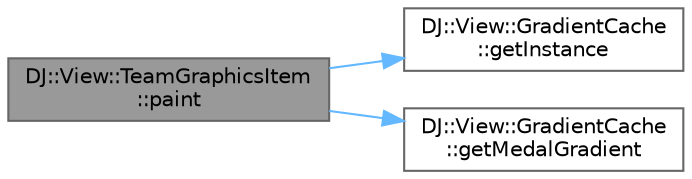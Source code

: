 digraph "DJ::View::TeamGraphicsItem::paint"
{
 // LATEX_PDF_SIZE
  bgcolor="transparent";
  edge [fontname=Helvetica,fontsize=10,labelfontname=Helvetica,labelfontsize=10];
  node [fontname=Helvetica,fontsize=10,shape=box,height=0.2,width=0.4];
  rankdir="LR";
  Node1 [id="Node000001",label="DJ::View::TeamGraphicsItem\l::paint",height=0.2,width=0.4,color="gray40", fillcolor="grey60", style="filled", fontcolor="black",tooltip="Paints this item on the scene."];
  Node1 -> Node2 [id="edge1_Node000001_Node000002",color="steelblue1",style="solid",tooltip=" "];
  Node2 [id="Node000002",label="DJ::View::GradientCache\l::getInstance",height=0.2,width=0.4,color="grey40", fillcolor="white", style="filled",URL="$class_d_j_1_1_view_1_1_gradient_cache.html#ab7ef8bda07dba606f39220ba3d0a6ff9",tooltip="Gets the singleton gradient cache."];
  Node1 -> Node3 [id="edge2_Node000001_Node000003",color="steelblue1",style="solid",tooltip=" "];
  Node3 [id="Node000003",label="DJ::View::GradientCache\l::getMedalGradient",height=0.2,width=0.4,color="grey40", fillcolor="white", style="filled",URL="$class_d_j_1_1_view_1_1_gradient_cache.html#ad4248564c4ae5c519acc2bae119da1e8",tooltip="Gets a pixmap containing a gradient for the given medal."];
}
